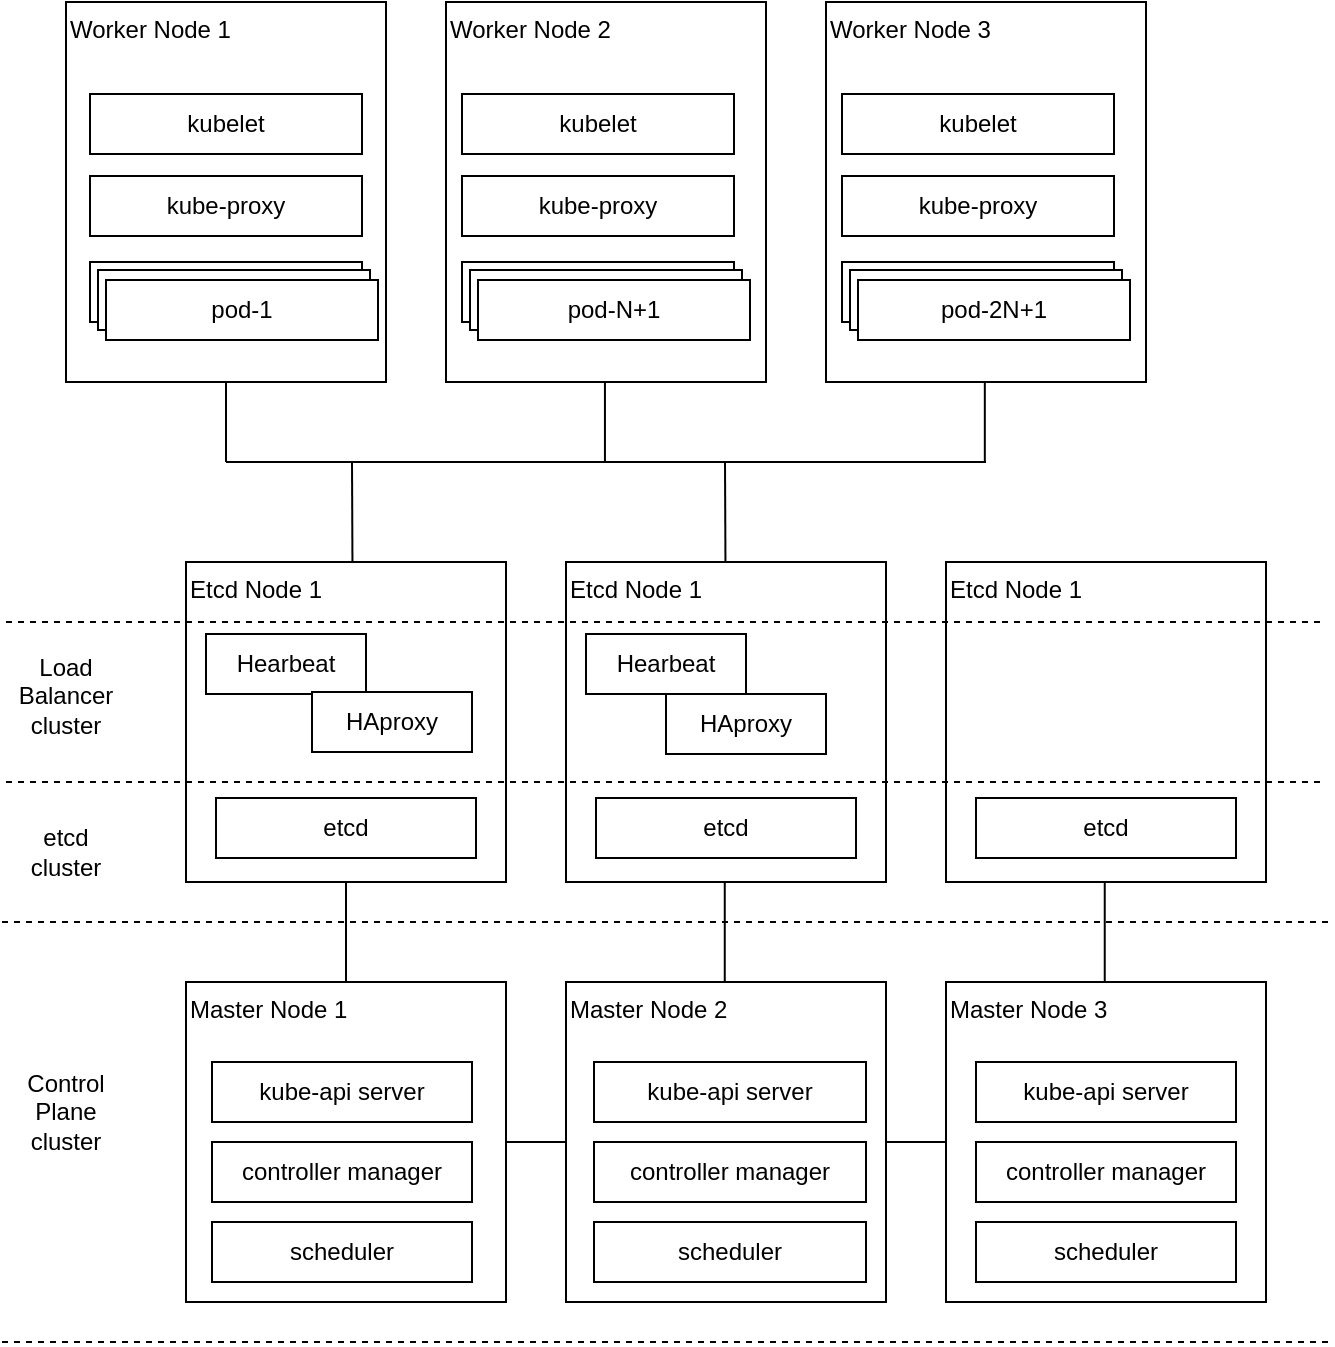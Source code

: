 <mxfile version="26.0.4">
  <diagram name="Страница — 1" id="jDAK97zhfl_yhOXisPzy">
    <mxGraphModel dx="1434" dy="746" grid="1" gridSize="10" guides="1" tooltips="1" connect="1" arrows="1" fold="1" page="1" pageScale="1" pageWidth="827" pageHeight="1169" math="0" shadow="0">
      <root>
        <mxCell id="0" />
        <mxCell id="1" parent="0" />
        <mxCell id="3AedCUFOXlxpxwbyyqCj-3" value="" style="edgeStyle=orthogonalEdgeStyle;rounded=0;orthogonalLoop=1;jettySize=auto;html=1;strokeColor=default;endArrow=none;endFill=0;" parent="1" source="3AedCUFOXlxpxwbyyqCj-1" target="3AedCUFOXlxpxwbyyqCj-2" edge="1">
          <mxGeometry relative="1" as="geometry" />
        </mxCell>
        <mxCell id="3AedCUFOXlxpxwbyyqCj-24" value="" style="edgeStyle=orthogonalEdgeStyle;rounded=0;orthogonalLoop=1;jettySize=auto;html=1;endArrow=none;endFill=0;" parent="1" source="3AedCUFOXlxpxwbyyqCj-1" target="3AedCUFOXlxpxwbyyqCj-19" edge="1">
          <mxGeometry relative="1" as="geometry" />
        </mxCell>
        <mxCell id="3AedCUFOXlxpxwbyyqCj-1" value="Master Node 1" style="whiteSpace=wrap;html=1;aspect=fixed;noLabel=0;verticalAlign=top;align=left;" parent="1" vertex="1">
          <mxGeometry x="150" y="570" width="160" height="160" as="geometry" />
        </mxCell>
        <mxCell id="3AedCUFOXlxpxwbyyqCj-5" value="" style="edgeStyle=orthogonalEdgeStyle;rounded=0;orthogonalLoop=1;jettySize=auto;html=1;strokeColor=default;startArrow=none;startFill=0;endArrow=none;endFill=0;" parent="1" source="3AedCUFOXlxpxwbyyqCj-2" target="3AedCUFOXlxpxwbyyqCj-4" edge="1">
          <mxGeometry relative="1" as="geometry" />
        </mxCell>
        <mxCell id="3AedCUFOXlxpxwbyyqCj-2" value="Master Node 2" style="whiteSpace=wrap;html=1;aspect=fixed;verticalAlign=top;align=left;" parent="1" vertex="1">
          <mxGeometry x="340" y="570" width="160" height="160" as="geometry" />
        </mxCell>
        <mxCell id="3AedCUFOXlxpxwbyyqCj-4" value="Master Node 3" style="whiteSpace=wrap;html=1;aspect=fixed;verticalAlign=top;align=left;" parent="1" vertex="1">
          <mxGeometry x="530" y="570" width="160" height="160" as="geometry" />
        </mxCell>
        <mxCell id="3AedCUFOXlxpxwbyyqCj-7" value="kube-api server" style="rounded=0;whiteSpace=wrap;html=1;" parent="1" vertex="1">
          <mxGeometry x="163" y="610" width="130" height="30" as="geometry" />
        </mxCell>
        <mxCell id="3AedCUFOXlxpxwbyyqCj-8" value="controller manager" style="rounded=0;whiteSpace=wrap;html=1;" parent="1" vertex="1">
          <mxGeometry x="163" y="650" width="130" height="30" as="geometry" />
        </mxCell>
        <mxCell id="3AedCUFOXlxpxwbyyqCj-9" value="scheduler" style="rounded=0;whiteSpace=wrap;html=1;" parent="1" vertex="1">
          <mxGeometry x="163" y="690" width="130" height="30" as="geometry" />
        </mxCell>
        <mxCell id="3AedCUFOXlxpxwbyyqCj-10" value="kube-api server" style="rounded=0;whiteSpace=wrap;html=1;" parent="1" vertex="1">
          <mxGeometry x="354" y="610" width="136" height="30" as="geometry" />
        </mxCell>
        <mxCell id="3AedCUFOXlxpxwbyyqCj-11" value="controller manager" style="rounded=0;whiteSpace=wrap;html=1;" parent="1" vertex="1">
          <mxGeometry x="354" y="650" width="136" height="30" as="geometry" />
        </mxCell>
        <mxCell id="3AedCUFOXlxpxwbyyqCj-16" value="kube-api server" style="rounded=0;whiteSpace=wrap;html=1;" parent="1" vertex="1">
          <mxGeometry x="545" y="610" width="130" height="30" as="geometry" />
        </mxCell>
        <mxCell id="3AedCUFOXlxpxwbyyqCj-17" value="controller manager" style="rounded=0;whiteSpace=wrap;html=1;" parent="1" vertex="1">
          <mxGeometry x="545" y="650" width="130" height="30" as="geometry" />
        </mxCell>
        <mxCell id="3AedCUFOXlxpxwbyyqCj-18" value="scheduler" style="rounded=0;whiteSpace=wrap;html=1;" parent="1" vertex="1">
          <mxGeometry x="545" y="690" width="130" height="30" as="geometry" />
        </mxCell>
        <mxCell id="3AedCUFOXlxpxwbyyqCj-21" value="Etcd Node 1" style="whiteSpace=wrap;html=1;aspect=fixed;noLabel=0;verticalAlign=top;align=left;" parent="1" vertex="1">
          <mxGeometry x="530" y="360" width="160" height="160" as="geometry" />
        </mxCell>
        <mxCell id="3AedCUFOXlxpxwbyyqCj-25" value="" style="edgeStyle=orthogonalEdgeStyle;rounded=0;orthogonalLoop=1;jettySize=auto;html=1;endArrow=none;endFill=0;" parent="1" edge="1">
          <mxGeometry relative="1" as="geometry">
            <mxPoint x="419.38" y="570" as="sourcePoint" />
            <mxPoint x="419.38" y="520" as="targetPoint" />
          </mxGeometry>
        </mxCell>
        <mxCell id="3AedCUFOXlxpxwbyyqCj-26" value="" style="edgeStyle=orthogonalEdgeStyle;rounded=0;orthogonalLoop=1;jettySize=auto;html=1;endArrow=none;endFill=0;" parent="1" edge="1">
          <mxGeometry relative="1" as="geometry">
            <mxPoint x="609.37" y="570" as="sourcePoint" />
            <mxPoint x="609.37" y="520" as="targetPoint" />
          </mxGeometry>
        </mxCell>
        <mxCell id="3AedCUFOXlxpxwbyyqCj-33" value="etcd" style="rounded=0;whiteSpace=wrap;html=1;" parent="1" vertex="1">
          <mxGeometry x="545" y="478" width="130" height="30" as="geometry" />
        </mxCell>
        <mxCell id="3AedCUFOXlxpxwbyyqCj-37" value="Load Balancer cluster" style="text;html=1;align=center;verticalAlign=middle;whiteSpace=wrap;rounded=0;" parent="1" vertex="1">
          <mxGeometry x="60" y="412" width="60" height="30" as="geometry" />
        </mxCell>
        <mxCell id="3AedCUFOXlxpxwbyyqCj-38" value="etcd cluster" style="text;html=1;align=center;verticalAlign=middle;whiteSpace=wrap;rounded=0;" parent="1" vertex="1">
          <mxGeometry x="60" y="490" width="60" height="30" as="geometry" />
        </mxCell>
        <mxCell id="3AedCUFOXlxpxwbyyqCj-40" value="" style="endArrow=none;dashed=1;html=1;rounded=0;" parent="1" edge="1">
          <mxGeometry width="50" height="50" relative="1" as="geometry">
            <mxPoint x="58" y="540" as="sourcePoint" />
            <mxPoint x="722" y="540" as="targetPoint" />
          </mxGeometry>
        </mxCell>
        <mxCell id="3AedCUFOXlxpxwbyyqCj-41" value="" style="endArrow=none;dashed=1;html=1;rounded=0;" parent="1" edge="1">
          <mxGeometry width="50" height="50" relative="1" as="geometry">
            <mxPoint x="58" y="750" as="sourcePoint" />
            <mxPoint x="722" y="750" as="targetPoint" />
          </mxGeometry>
        </mxCell>
        <mxCell id="3AedCUFOXlxpxwbyyqCj-42" value="Control Plane cluster" style="text;html=1;align=center;verticalAlign=middle;whiteSpace=wrap;rounded=0;" parent="1" vertex="1">
          <mxGeometry x="60" y="620" width="60" height="30" as="geometry" />
        </mxCell>
        <mxCell id="3AedCUFOXlxpxwbyyqCj-49" value="scheduler" style="rounded=0;whiteSpace=wrap;html=1;" parent="1" vertex="1">
          <mxGeometry x="354" y="690" width="136" height="30" as="geometry" />
        </mxCell>
        <mxCell id="3AedCUFOXlxpxwbyyqCj-51" value="Worker Node 1" style="rounded=0;whiteSpace=wrap;html=1;align=left;verticalAlign=top;" parent="1" vertex="1">
          <mxGeometry x="90" y="80" width="160" height="190" as="geometry" />
        </mxCell>
        <mxCell id="3AedCUFOXlxpxwbyyqCj-52" value="Worker Node 2" style="rounded=0;whiteSpace=wrap;html=1;verticalAlign=top;align=left;" parent="1" vertex="1">
          <mxGeometry x="280" y="80" width="160" height="190" as="geometry" />
        </mxCell>
        <mxCell id="3AedCUFOXlxpxwbyyqCj-54" value="Worker Node 3" style="rounded=0;whiteSpace=wrap;html=1;verticalAlign=top;align=left;" parent="1" vertex="1">
          <mxGeometry x="470" y="80" width="160" height="190" as="geometry" />
        </mxCell>
        <mxCell id="3AedCUFOXlxpxwbyyqCj-57" value="" style="group" parent="1" vertex="1" connectable="0">
          <mxGeometry x="150" y="360" width="350" height="160" as="geometry" />
        </mxCell>
        <mxCell id="3AedCUFOXlxpxwbyyqCj-19" value="Etcd Node 1" style="whiteSpace=wrap;html=1;aspect=fixed;noLabel=0;verticalAlign=top;align=left;" parent="3AedCUFOXlxpxwbyyqCj-57" vertex="1">
          <mxGeometry width="160" height="160" as="geometry" />
        </mxCell>
        <mxCell id="3AedCUFOXlxpxwbyyqCj-27" value="Hearbeat" style="rounded=0;whiteSpace=wrap;html=1;" parent="3AedCUFOXlxpxwbyyqCj-57" vertex="1">
          <mxGeometry x="10" y="36" width="80" height="30" as="geometry" />
        </mxCell>
        <mxCell id="3AedCUFOXlxpxwbyyqCj-28" value="HAproxy" style="rounded=0;whiteSpace=wrap;html=1;" parent="3AedCUFOXlxpxwbyyqCj-57" vertex="1">
          <mxGeometry x="63" y="65" width="80" height="30" as="geometry" />
        </mxCell>
        <mxCell id="3AedCUFOXlxpxwbyyqCj-29" value="etcd" style="rounded=0;whiteSpace=wrap;html=1;" parent="3AedCUFOXlxpxwbyyqCj-57" vertex="1">
          <mxGeometry x="15" y="118" width="130" height="30" as="geometry" />
        </mxCell>
        <mxCell id="3AedCUFOXlxpxwbyyqCj-56" value="" style="group" parent="3AedCUFOXlxpxwbyyqCj-57" vertex="1" connectable="0">
          <mxGeometry x="190" width="160" height="160" as="geometry" />
        </mxCell>
        <mxCell id="3AedCUFOXlxpxwbyyqCj-20" value="Etcd Node 1" style="whiteSpace=wrap;html=1;aspect=fixed;noLabel=0;verticalAlign=top;align=left;" parent="3AedCUFOXlxpxwbyyqCj-56" vertex="1">
          <mxGeometry width="160" height="160" as="geometry" />
        </mxCell>
        <mxCell id="3AedCUFOXlxpxwbyyqCj-30" value="Hearbeat" style="rounded=0;whiteSpace=wrap;html=1;" parent="3AedCUFOXlxpxwbyyqCj-56" vertex="1">
          <mxGeometry x="10" y="36" width="80" height="30" as="geometry" />
        </mxCell>
        <mxCell id="3AedCUFOXlxpxwbyyqCj-31" value="HAproxy" style="rounded=0;whiteSpace=wrap;html=1;" parent="3AedCUFOXlxpxwbyyqCj-56" vertex="1">
          <mxGeometry x="50" y="66" width="80" height="30" as="geometry" />
        </mxCell>
        <mxCell id="3AedCUFOXlxpxwbyyqCj-32" value="etcd" style="rounded=0;whiteSpace=wrap;html=1;" parent="3AedCUFOXlxpxwbyyqCj-56" vertex="1">
          <mxGeometry x="15" y="118" width="130" height="30" as="geometry" />
        </mxCell>
        <mxCell id="3AedCUFOXlxpxwbyyqCj-58" value="" style="endArrow=none;html=1;rounded=0;entryX=0.5;entryY=1;entryDx=0;entryDy=0;" parent="1" edge="1">
          <mxGeometry width="50" height="50" relative="1" as="geometry">
            <mxPoint x="359.47" y="310" as="sourcePoint" />
            <mxPoint x="359.47" y="270" as="targetPoint" />
          </mxGeometry>
        </mxCell>
        <mxCell id="3AedCUFOXlxpxwbyyqCj-59" value="" style="endArrow=none;html=1;rounded=0;entryX=0.5;entryY=1;entryDx=0;entryDy=0;" parent="1" edge="1">
          <mxGeometry width="50" height="50" relative="1" as="geometry">
            <mxPoint x="549.41" y="310" as="sourcePoint" />
            <mxPoint x="549.41" y="270" as="targetPoint" />
          </mxGeometry>
        </mxCell>
        <mxCell id="3AedCUFOXlxpxwbyyqCj-36" value="" style="endArrow=none;dashed=1;html=1;rounded=0;" parent="1" edge="1">
          <mxGeometry width="50" height="50" relative="1" as="geometry">
            <mxPoint x="60" y="390" as="sourcePoint" />
            <mxPoint x="720" y="390" as="targetPoint" />
          </mxGeometry>
        </mxCell>
        <mxCell id="3AedCUFOXlxpxwbyyqCj-35" value="" style="endArrow=none;dashed=1;html=1;rounded=0;" parent="1" edge="1">
          <mxGeometry width="50" height="50" relative="1" as="geometry">
            <mxPoint x="60" y="470" as="sourcePoint" />
            <mxPoint x="720" y="470" as="targetPoint" />
          </mxGeometry>
        </mxCell>
        <mxCell id="3AedCUFOXlxpxwbyyqCj-60" value="" style="edgeStyle=orthogonalEdgeStyle;rounded=0;orthogonalLoop=1;jettySize=auto;html=1;strokeColor=default;endArrow=none;endFill=0;" parent="1" edge="1">
          <mxGeometry relative="1" as="geometry">
            <mxPoint x="170" y="310" as="sourcePoint" />
            <mxPoint x="550" y="310" as="targetPoint" />
          </mxGeometry>
        </mxCell>
        <mxCell id="3AedCUFOXlxpxwbyyqCj-61" value="" style="endArrow=none;html=1;rounded=0;" parent="1" edge="1">
          <mxGeometry width="50" height="50" relative="1" as="geometry">
            <mxPoint x="419.73" y="360" as="sourcePoint" />
            <mxPoint x="419.5" y="310" as="targetPoint" />
          </mxGeometry>
        </mxCell>
        <mxCell id="3AedCUFOXlxpxwbyyqCj-62" value="" style="endArrow=none;html=1;rounded=0;" parent="1" edge="1">
          <mxGeometry width="50" height="50" relative="1" as="geometry">
            <mxPoint x="233.23" y="360" as="sourcePoint" />
            <mxPoint x="233" y="310" as="targetPoint" />
          </mxGeometry>
        </mxCell>
        <mxCell id="3AedCUFOXlxpxwbyyqCj-64" value="" style="endArrow=none;html=1;rounded=0;entryX=0.5;entryY=1;entryDx=0;entryDy=0;" parent="1" target="3AedCUFOXlxpxwbyyqCj-51" edge="1">
          <mxGeometry width="50" height="50" relative="1" as="geometry">
            <mxPoint x="170" y="310" as="sourcePoint" />
            <mxPoint x="410" y="550" as="targetPoint" />
          </mxGeometry>
        </mxCell>
        <mxCell id="v2RY_XbgDWmQEAkApzRh-1" value="kubelet" style="rounded=0;whiteSpace=wrap;html=1;" vertex="1" parent="1">
          <mxGeometry x="102" y="126" width="136" height="30" as="geometry" />
        </mxCell>
        <mxCell id="v2RY_XbgDWmQEAkApzRh-2" value="kube-proxy" style="rounded=0;whiteSpace=wrap;html=1;" vertex="1" parent="1">
          <mxGeometry x="102" y="167" width="136" height="30" as="geometry" />
        </mxCell>
        <mxCell id="v2RY_XbgDWmQEAkApzRh-3" value="pod" style="rounded=0;whiteSpace=wrap;html=1;" vertex="1" parent="1">
          <mxGeometry x="102" y="210" width="136" height="30" as="geometry" />
        </mxCell>
        <mxCell id="v2RY_XbgDWmQEAkApzRh-4" value="pod" style="rounded=0;whiteSpace=wrap;html=1;" vertex="1" parent="1">
          <mxGeometry x="106" y="214" width="136" height="30" as="geometry" />
        </mxCell>
        <mxCell id="v2RY_XbgDWmQEAkApzRh-5" value="pod-1" style="rounded=0;whiteSpace=wrap;html=1;" vertex="1" parent="1">
          <mxGeometry x="110" y="219" width="136" height="30" as="geometry" />
        </mxCell>
        <mxCell id="v2RY_XbgDWmQEAkApzRh-6" value="kubelet" style="rounded=0;whiteSpace=wrap;html=1;" vertex="1" parent="1">
          <mxGeometry x="288" y="126" width="136" height="30" as="geometry" />
        </mxCell>
        <mxCell id="v2RY_XbgDWmQEAkApzRh-7" value="kube-proxy" style="rounded=0;whiteSpace=wrap;html=1;" vertex="1" parent="1">
          <mxGeometry x="288" y="167" width="136" height="30" as="geometry" />
        </mxCell>
        <mxCell id="v2RY_XbgDWmQEAkApzRh-8" value="pod" style="rounded=0;whiteSpace=wrap;html=1;" vertex="1" parent="1">
          <mxGeometry x="288" y="210" width="136" height="30" as="geometry" />
        </mxCell>
        <mxCell id="v2RY_XbgDWmQEAkApzRh-9" value="pod" style="rounded=0;whiteSpace=wrap;html=1;" vertex="1" parent="1">
          <mxGeometry x="292" y="214" width="136" height="30" as="geometry" />
        </mxCell>
        <mxCell id="v2RY_XbgDWmQEAkApzRh-10" value="pod-N+1" style="rounded=0;whiteSpace=wrap;html=1;" vertex="1" parent="1">
          <mxGeometry x="296" y="219" width="136" height="30" as="geometry" />
        </mxCell>
        <mxCell id="v2RY_XbgDWmQEAkApzRh-11" value="kubelet" style="rounded=0;whiteSpace=wrap;html=1;" vertex="1" parent="1">
          <mxGeometry x="478" y="126" width="136" height="30" as="geometry" />
        </mxCell>
        <mxCell id="v2RY_XbgDWmQEAkApzRh-12" value="kube-proxy" style="rounded=0;whiteSpace=wrap;html=1;" vertex="1" parent="1">
          <mxGeometry x="478" y="167" width="136" height="30" as="geometry" />
        </mxCell>
        <mxCell id="v2RY_XbgDWmQEAkApzRh-13" value="pod" style="rounded=0;whiteSpace=wrap;html=1;" vertex="1" parent="1">
          <mxGeometry x="478" y="210" width="136" height="30" as="geometry" />
        </mxCell>
        <mxCell id="v2RY_XbgDWmQEAkApzRh-14" value="pod" style="rounded=0;whiteSpace=wrap;html=1;" vertex="1" parent="1">
          <mxGeometry x="482" y="214" width="136" height="30" as="geometry" />
        </mxCell>
        <mxCell id="v2RY_XbgDWmQEAkApzRh-15" value="pod-2N+1" style="rounded=0;whiteSpace=wrap;html=1;" vertex="1" parent="1">
          <mxGeometry x="486" y="219" width="136" height="30" as="geometry" />
        </mxCell>
      </root>
    </mxGraphModel>
  </diagram>
</mxfile>
